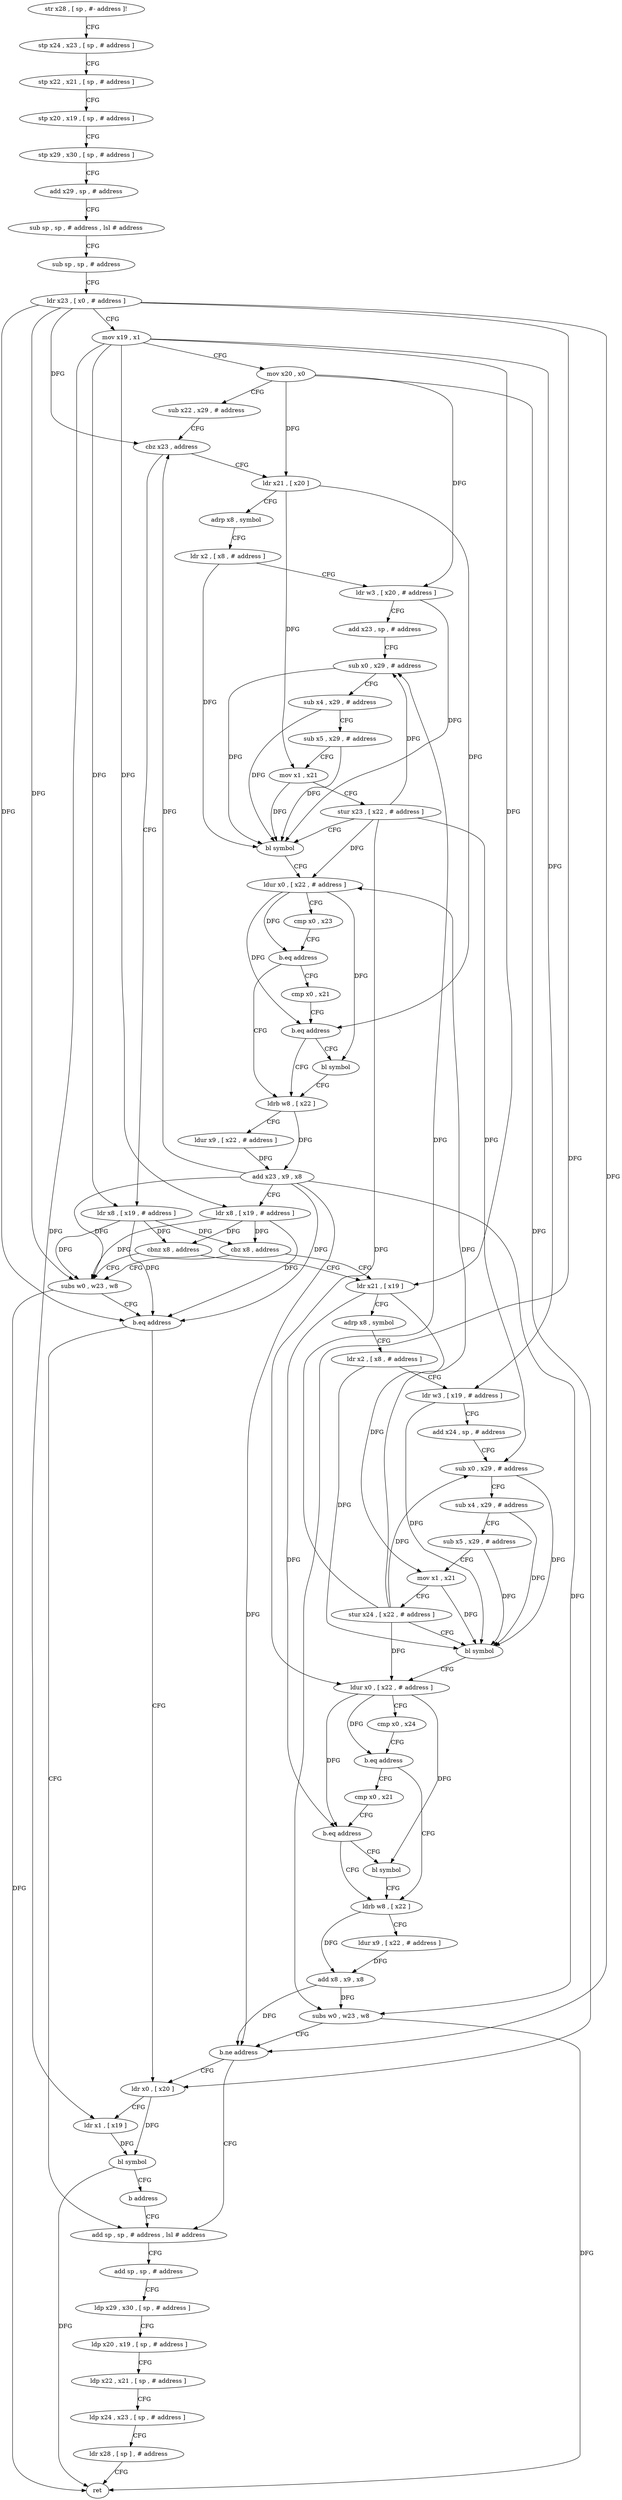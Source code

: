 digraph "func" {
"4233428" [label = "str x28 , [ sp , #- address ]!" ]
"4233432" [label = "stp x24 , x23 , [ sp , # address ]" ]
"4233436" [label = "stp x22 , x21 , [ sp , # address ]" ]
"4233440" [label = "stp x20 , x19 , [ sp , # address ]" ]
"4233444" [label = "stp x29 , x30 , [ sp , # address ]" ]
"4233448" [label = "add x29 , sp , # address" ]
"4233452" [label = "sub sp , sp , # address , lsl # address" ]
"4233456" [label = "sub sp , sp , # address" ]
"4233460" [label = "ldr x23 , [ x0 , # address ]" ]
"4233464" [label = "mov x19 , x1" ]
"4233468" [label = "mov x20 , x0" ]
"4233472" [label = "sub x22 , x29 , # address" ]
"4233476" [label = "cbz x23 , address" ]
"4233528" [label = "ldr x21 , [ x20 ]" ]
"4233480" [label = "ldr x8 , [ x19 , # address ]" ]
"4233532" [label = "adrp x8 , symbol" ]
"4233536" [label = "ldr x2 , [ x8 , # address ]" ]
"4233540" [label = "ldr w3 , [ x20 , # address ]" ]
"4233544" [label = "add x23 , sp , # address" ]
"4233548" [label = "sub x0 , x29 , # address" ]
"4233552" [label = "sub x4 , x29 , # address" ]
"4233556" [label = "sub x5 , x29 , # address" ]
"4233560" [label = "mov x1 , x21" ]
"4233564" [label = "stur x23 , [ x22 , # address ]" ]
"4233568" [label = "bl symbol" ]
"4233572" [label = "ldur x0 , [ x22 , # address ]" ]
"4233576" [label = "cmp x0 , x23" ]
"4233580" [label = "b.eq address" ]
"4233596" [label = "ldrb w8 , [ x22 ]" ]
"4233584" [label = "cmp x0 , x21" ]
"4233484" [label = "cbz x8 , address" ]
"4233616" [label = "ldr x21 , [ x19 ]" ]
"4233488" [label = "subs w0 , w23 , w8" ]
"4233600" [label = "ldur x9 , [ x22 , # address ]" ]
"4233604" [label = "add x23 , x9 , x8" ]
"4233608" [label = "ldr x8 , [ x19 , # address ]" ]
"4233612" [label = "cbnz x8 , address" ]
"4233588" [label = "b.eq address" ]
"4233592" [label = "bl symbol" ]
"4233620" [label = "adrp x8 , symbol" ]
"4233624" [label = "ldr x2 , [ x8 , # address ]" ]
"4233628" [label = "ldr w3 , [ x19 , # address ]" ]
"4233632" [label = "add x24 , sp , # address" ]
"4233636" [label = "sub x0 , x29 , # address" ]
"4233640" [label = "sub x4 , x29 , # address" ]
"4233644" [label = "sub x5 , x29 , # address" ]
"4233648" [label = "mov x1 , x21" ]
"4233652" [label = "stur x24 , [ x22 , # address ]" ]
"4233656" [label = "bl symbol" ]
"4233660" [label = "ldur x0 , [ x22 , # address ]" ]
"4233664" [label = "cmp x0 , x24" ]
"4233668" [label = "b.eq address" ]
"4233684" [label = "ldrb w8 , [ x22 ]" ]
"4233672" [label = "cmp x0 , x21" ]
"4233492" [label = "b.eq address" ]
"4233704" [label = "ldr x0 , [ x20 ]" ]
"4233496" [label = "add sp , sp , # address , lsl # address" ]
"4233688" [label = "ldur x9 , [ x22 , # address ]" ]
"4233692" [label = "add x8 , x9 , x8" ]
"4233696" [label = "subs w0 , w23 , w8" ]
"4233700" [label = "b.ne address" ]
"4233676" [label = "b.eq address" ]
"4233680" [label = "bl symbol" ]
"4233708" [label = "ldr x1 , [ x19 ]" ]
"4233712" [label = "bl symbol" ]
"4233716" [label = "b address" ]
"4233500" [label = "add sp , sp , # address" ]
"4233504" [label = "ldp x29 , x30 , [ sp , # address ]" ]
"4233508" [label = "ldp x20 , x19 , [ sp , # address ]" ]
"4233512" [label = "ldp x22 , x21 , [ sp , # address ]" ]
"4233516" [label = "ldp x24 , x23 , [ sp , # address ]" ]
"4233520" [label = "ldr x28 , [ sp ] , # address" ]
"4233524" [label = "ret" ]
"4233428" -> "4233432" [ label = "CFG" ]
"4233432" -> "4233436" [ label = "CFG" ]
"4233436" -> "4233440" [ label = "CFG" ]
"4233440" -> "4233444" [ label = "CFG" ]
"4233444" -> "4233448" [ label = "CFG" ]
"4233448" -> "4233452" [ label = "CFG" ]
"4233452" -> "4233456" [ label = "CFG" ]
"4233456" -> "4233460" [ label = "CFG" ]
"4233460" -> "4233464" [ label = "CFG" ]
"4233460" -> "4233476" [ label = "DFG" ]
"4233460" -> "4233488" [ label = "DFG" ]
"4233460" -> "4233492" [ label = "DFG" ]
"4233460" -> "4233696" [ label = "DFG" ]
"4233460" -> "4233700" [ label = "DFG" ]
"4233464" -> "4233468" [ label = "CFG" ]
"4233464" -> "4233480" [ label = "DFG" ]
"4233464" -> "4233608" [ label = "DFG" ]
"4233464" -> "4233616" [ label = "DFG" ]
"4233464" -> "4233628" [ label = "DFG" ]
"4233464" -> "4233708" [ label = "DFG" ]
"4233468" -> "4233472" [ label = "CFG" ]
"4233468" -> "4233528" [ label = "DFG" ]
"4233468" -> "4233540" [ label = "DFG" ]
"4233468" -> "4233704" [ label = "DFG" ]
"4233472" -> "4233476" [ label = "CFG" ]
"4233476" -> "4233528" [ label = "CFG" ]
"4233476" -> "4233480" [ label = "CFG" ]
"4233528" -> "4233532" [ label = "CFG" ]
"4233528" -> "4233560" [ label = "DFG" ]
"4233528" -> "4233588" [ label = "DFG" ]
"4233480" -> "4233484" [ label = "DFG" ]
"4233480" -> "4233612" [ label = "DFG" ]
"4233480" -> "4233488" [ label = "DFG" ]
"4233480" -> "4233492" [ label = "DFG" ]
"4233532" -> "4233536" [ label = "CFG" ]
"4233536" -> "4233540" [ label = "CFG" ]
"4233536" -> "4233568" [ label = "DFG" ]
"4233540" -> "4233544" [ label = "CFG" ]
"4233540" -> "4233568" [ label = "DFG" ]
"4233544" -> "4233548" [ label = "CFG" ]
"4233548" -> "4233552" [ label = "CFG" ]
"4233548" -> "4233568" [ label = "DFG" ]
"4233552" -> "4233556" [ label = "CFG" ]
"4233552" -> "4233568" [ label = "DFG" ]
"4233556" -> "4233560" [ label = "CFG" ]
"4233556" -> "4233568" [ label = "DFG" ]
"4233560" -> "4233564" [ label = "CFG" ]
"4233560" -> "4233568" [ label = "DFG" ]
"4233564" -> "4233568" [ label = "CFG" ]
"4233564" -> "4233548" [ label = "DFG" ]
"4233564" -> "4233572" [ label = "DFG" ]
"4233564" -> "4233660" [ label = "DFG" ]
"4233564" -> "4233636" [ label = "DFG" ]
"4233568" -> "4233572" [ label = "CFG" ]
"4233572" -> "4233576" [ label = "CFG" ]
"4233572" -> "4233580" [ label = "DFG" ]
"4233572" -> "4233588" [ label = "DFG" ]
"4233572" -> "4233592" [ label = "DFG" ]
"4233576" -> "4233580" [ label = "CFG" ]
"4233580" -> "4233596" [ label = "CFG" ]
"4233580" -> "4233584" [ label = "CFG" ]
"4233596" -> "4233600" [ label = "CFG" ]
"4233596" -> "4233604" [ label = "DFG" ]
"4233584" -> "4233588" [ label = "CFG" ]
"4233484" -> "4233616" [ label = "CFG" ]
"4233484" -> "4233488" [ label = "CFG" ]
"4233616" -> "4233620" [ label = "CFG" ]
"4233616" -> "4233648" [ label = "DFG" ]
"4233616" -> "4233676" [ label = "DFG" ]
"4233488" -> "4233492" [ label = "CFG" ]
"4233488" -> "4233524" [ label = "DFG" ]
"4233600" -> "4233604" [ label = "DFG" ]
"4233604" -> "4233608" [ label = "CFG" ]
"4233604" -> "4233476" [ label = "DFG" ]
"4233604" -> "4233488" [ label = "DFG" ]
"4233604" -> "4233492" [ label = "DFG" ]
"4233604" -> "4233696" [ label = "DFG" ]
"4233604" -> "4233700" [ label = "DFG" ]
"4233608" -> "4233612" [ label = "DFG" ]
"4233608" -> "4233484" [ label = "DFG" ]
"4233608" -> "4233488" [ label = "DFG" ]
"4233608" -> "4233492" [ label = "DFG" ]
"4233612" -> "4233488" [ label = "CFG" ]
"4233612" -> "4233616" [ label = "CFG" ]
"4233588" -> "4233596" [ label = "CFG" ]
"4233588" -> "4233592" [ label = "CFG" ]
"4233592" -> "4233596" [ label = "CFG" ]
"4233620" -> "4233624" [ label = "CFG" ]
"4233624" -> "4233628" [ label = "CFG" ]
"4233624" -> "4233656" [ label = "DFG" ]
"4233628" -> "4233632" [ label = "CFG" ]
"4233628" -> "4233656" [ label = "DFG" ]
"4233632" -> "4233636" [ label = "CFG" ]
"4233636" -> "4233640" [ label = "CFG" ]
"4233636" -> "4233656" [ label = "DFG" ]
"4233640" -> "4233644" [ label = "CFG" ]
"4233640" -> "4233656" [ label = "DFG" ]
"4233644" -> "4233648" [ label = "CFG" ]
"4233644" -> "4233656" [ label = "DFG" ]
"4233648" -> "4233652" [ label = "CFG" ]
"4233648" -> "4233656" [ label = "DFG" ]
"4233652" -> "4233656" [ label = "CFG" ]
"4233652" -> "4233548" [ label = "DFG" ]
"4233652" -> "4233572" [ label = "DFG" ]
"4233652" -> "4233636" [ label = "DFG" ]
"4233652" -> "4233660" [ label = "DFG" ]
"4233656" -> "4233660" [ label = "CFG" ]
"4233660" -> "4233664" [ label = "CFG" ]
"4233660" -> "4233668" [ label = "DFG" ]
"4233660" -> "4233676" [ label = "DFG" ]
"4233660" -> "4233680" [ label = "DFG" ]
"4233664" -> "4233668" [ label = "CFG" ]
"4233668" -> "4233684" [ label = "CFG" ]
"4233668" -> "4233672" [ label = "CFG" ]
"4233684" -> "4233688" [ label = "CFG" ]
"4233684" -> "4233692" [ label = "DFG" ]
"4233672" -> "4233676" [ label = "CFG" ]
"4233492" -> "4233704" [ label = "CFG" ]
"4233492" -> "4233496" [ label = "CFG" ]
"4233704" -> "4233708" [ label = "CFG" ]
"4233704" -> "4233712" [ label = "DFG" ]
"4233496" -> "4233500" [ label = "CFG" ]
"4233688" -> "4233692" [ label = "DFG" ]
"4233692" -> "4233696" [ label = "DFG" ]
"4233692" -> "4233700" [ label = "DFG" ]
"4233696" -> "4233700" [ label = "CFG" ]
"4233696" -> "4233524" [ label = "DFG" ]
"4233700" -> "4233496" [ label = "CFG" ]
"4233700" -> "4233704" [ label = "CFG" ]
"4233676" -> "4233684" [ label = "CFG" ]
"4233676" -> "4233680" [ label = "CFG" ]
"4233680" -> "4233684" [ label = "CFG" ]
"4233708" -> "4233712" [ label = "DFG" ]
"4233712" -> "4233716" [ label = "CFG" ]
"4233712" -> "4233524" [ label = "DFG" ]
"4233716" -> "4233496" [ label = "CFG" ]
"4233500" -> "4233504" [ label = "CFG" ]
"4233504" -> "4233508" [ label = "CFG" ]
"4233508" -> "4233512" [ label = "CFG" ]
"4233512" -> "4233516" [ label = "CFG" ]
"4233516" -> "4233520" [ label = "CFG" ]
"4233520" -> "4233524" [ label = "CFG" ]
}
